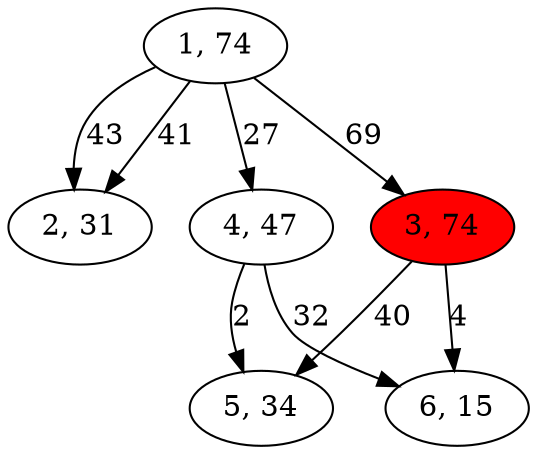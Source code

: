 digraph G{
1[label="1, 74"]
2[label="2, 31"]
3[label="3, 74"]
4[label="4, 47"]
5[label="5, 34"]
6[label="6, 15"]
1->2[label="43"]
1->4[label="27"]
1->3[label="69"]
1->2[label="41"]
3[style = filled,fillcolor=red]
3->6[label="4"]
3->5[label="40"]
4->6[label="32"]
4->5[label="2"]
}
